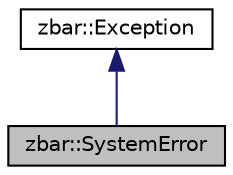 digraph G
{
  edge [fontname="Helvetica",fontsize="10",labelfontname="Helvetica",labelfontsize="10"];
  node [fontname="Helvetica",fontsize="10",shape=record];
  Node1 [label="zbar::SystemError",height=0.2,width=0.4,color="black", fillcolor="grey75", style="filled" fontcolor="black"];
  Node2 -> Node1 [dir=back,color="midnightblue",fontsize="10",style="solid"];
  Node2 [label="zbar::Exception",height=0.2,width=0.4,color="black", fillcolor="white", style="filled",URL="$classzbar_1_1_exception.html",tooltip="base class for exceptions defined by this API."];
}

